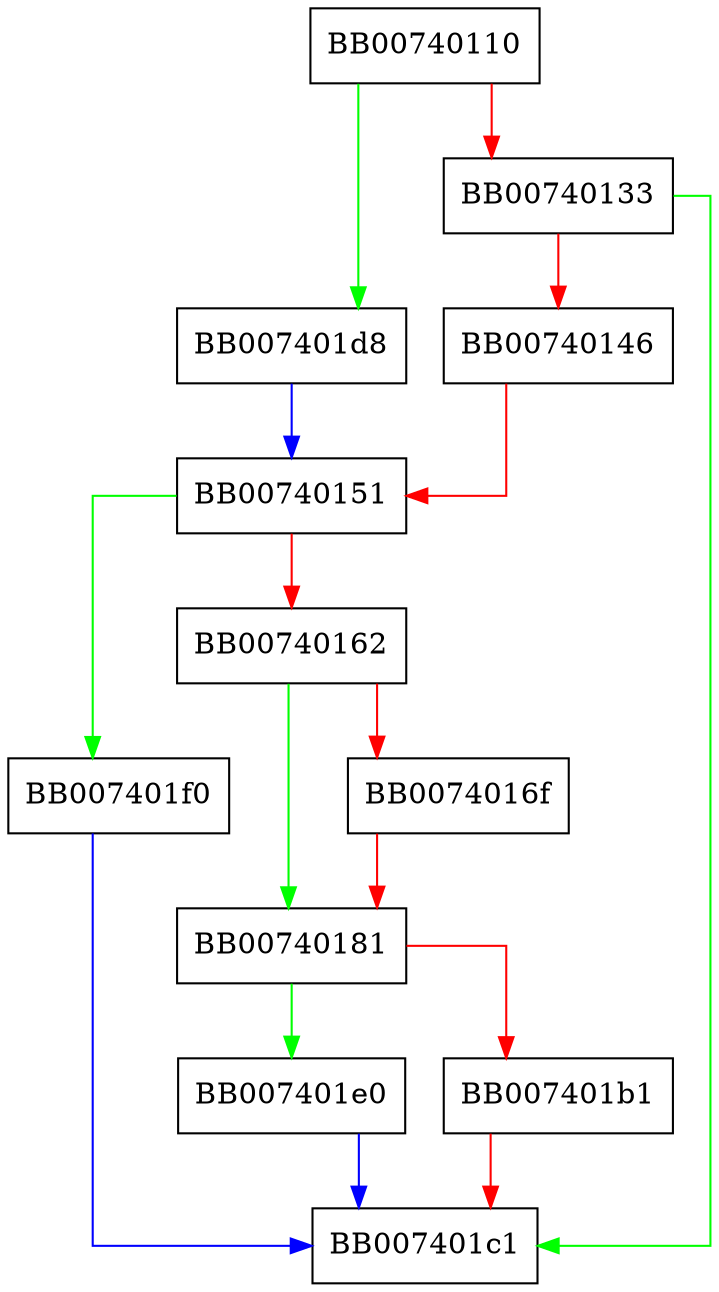 digraph pkey_dsa_paramgen {
  node [shape="box"];
  graph [splines=ortho];
  BB00740110 -> BB007401d8 [color="green"];
  BB00740110 -> BB00740133 [color="red"];
  BB00740133 -> BB007401c1 [color="green"];
  BB00740133 -> BB00740146 [color="red"];
  BB00740146 -> BB00740151 [color="red"];
  BB00740151 -> BB007401f0 [color="green"];
  BB00740151 -> BB00740162 [color="red"];
  BB00740162 -> BB00740181 [color="green"];
  BB00740162 -> BB0074016f [color="red"];
  BB0074016f -> BB00740181 [color="red"];
  BB00740181 -> BB007401e0 [color="green"];
  BB00740181 -> BB007401b1 [color="red"];
  BB007401b1 -> BB007401c1 [color="red"];
  BB007401d8 -> BB00740151 [color="blue"];
  BB007401e0 -> BB007401c1 [color="blue"];
  BB007401f0 -> BB007401c1 [color="blue"];
}